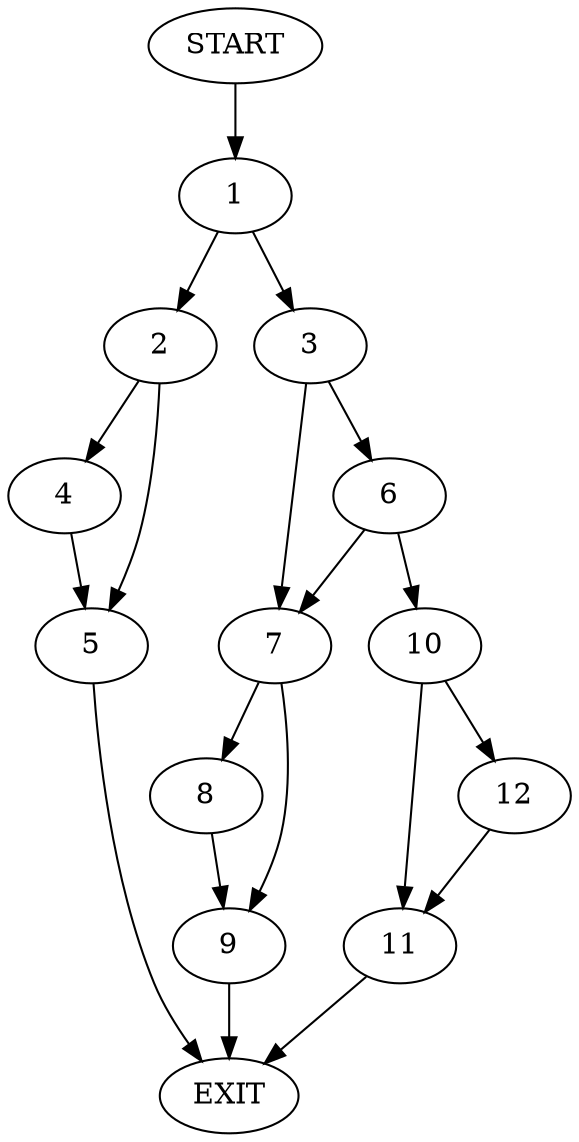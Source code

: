 digraph {
0 [label="START"]
13 [label="EXIT"]
0 -> 1
1 -> 2
1 -> 3
2 -> 4
2 -> 5
3 -> 6
3 -> 7
4 -> 5
5 -> 13
7 -> 8
7 -> 9
6 -> 10
6 -> 7
10 -> 11
10 -> 12
12 -> 11
11 -> 13
9 -> 13
8 -> 9
}
